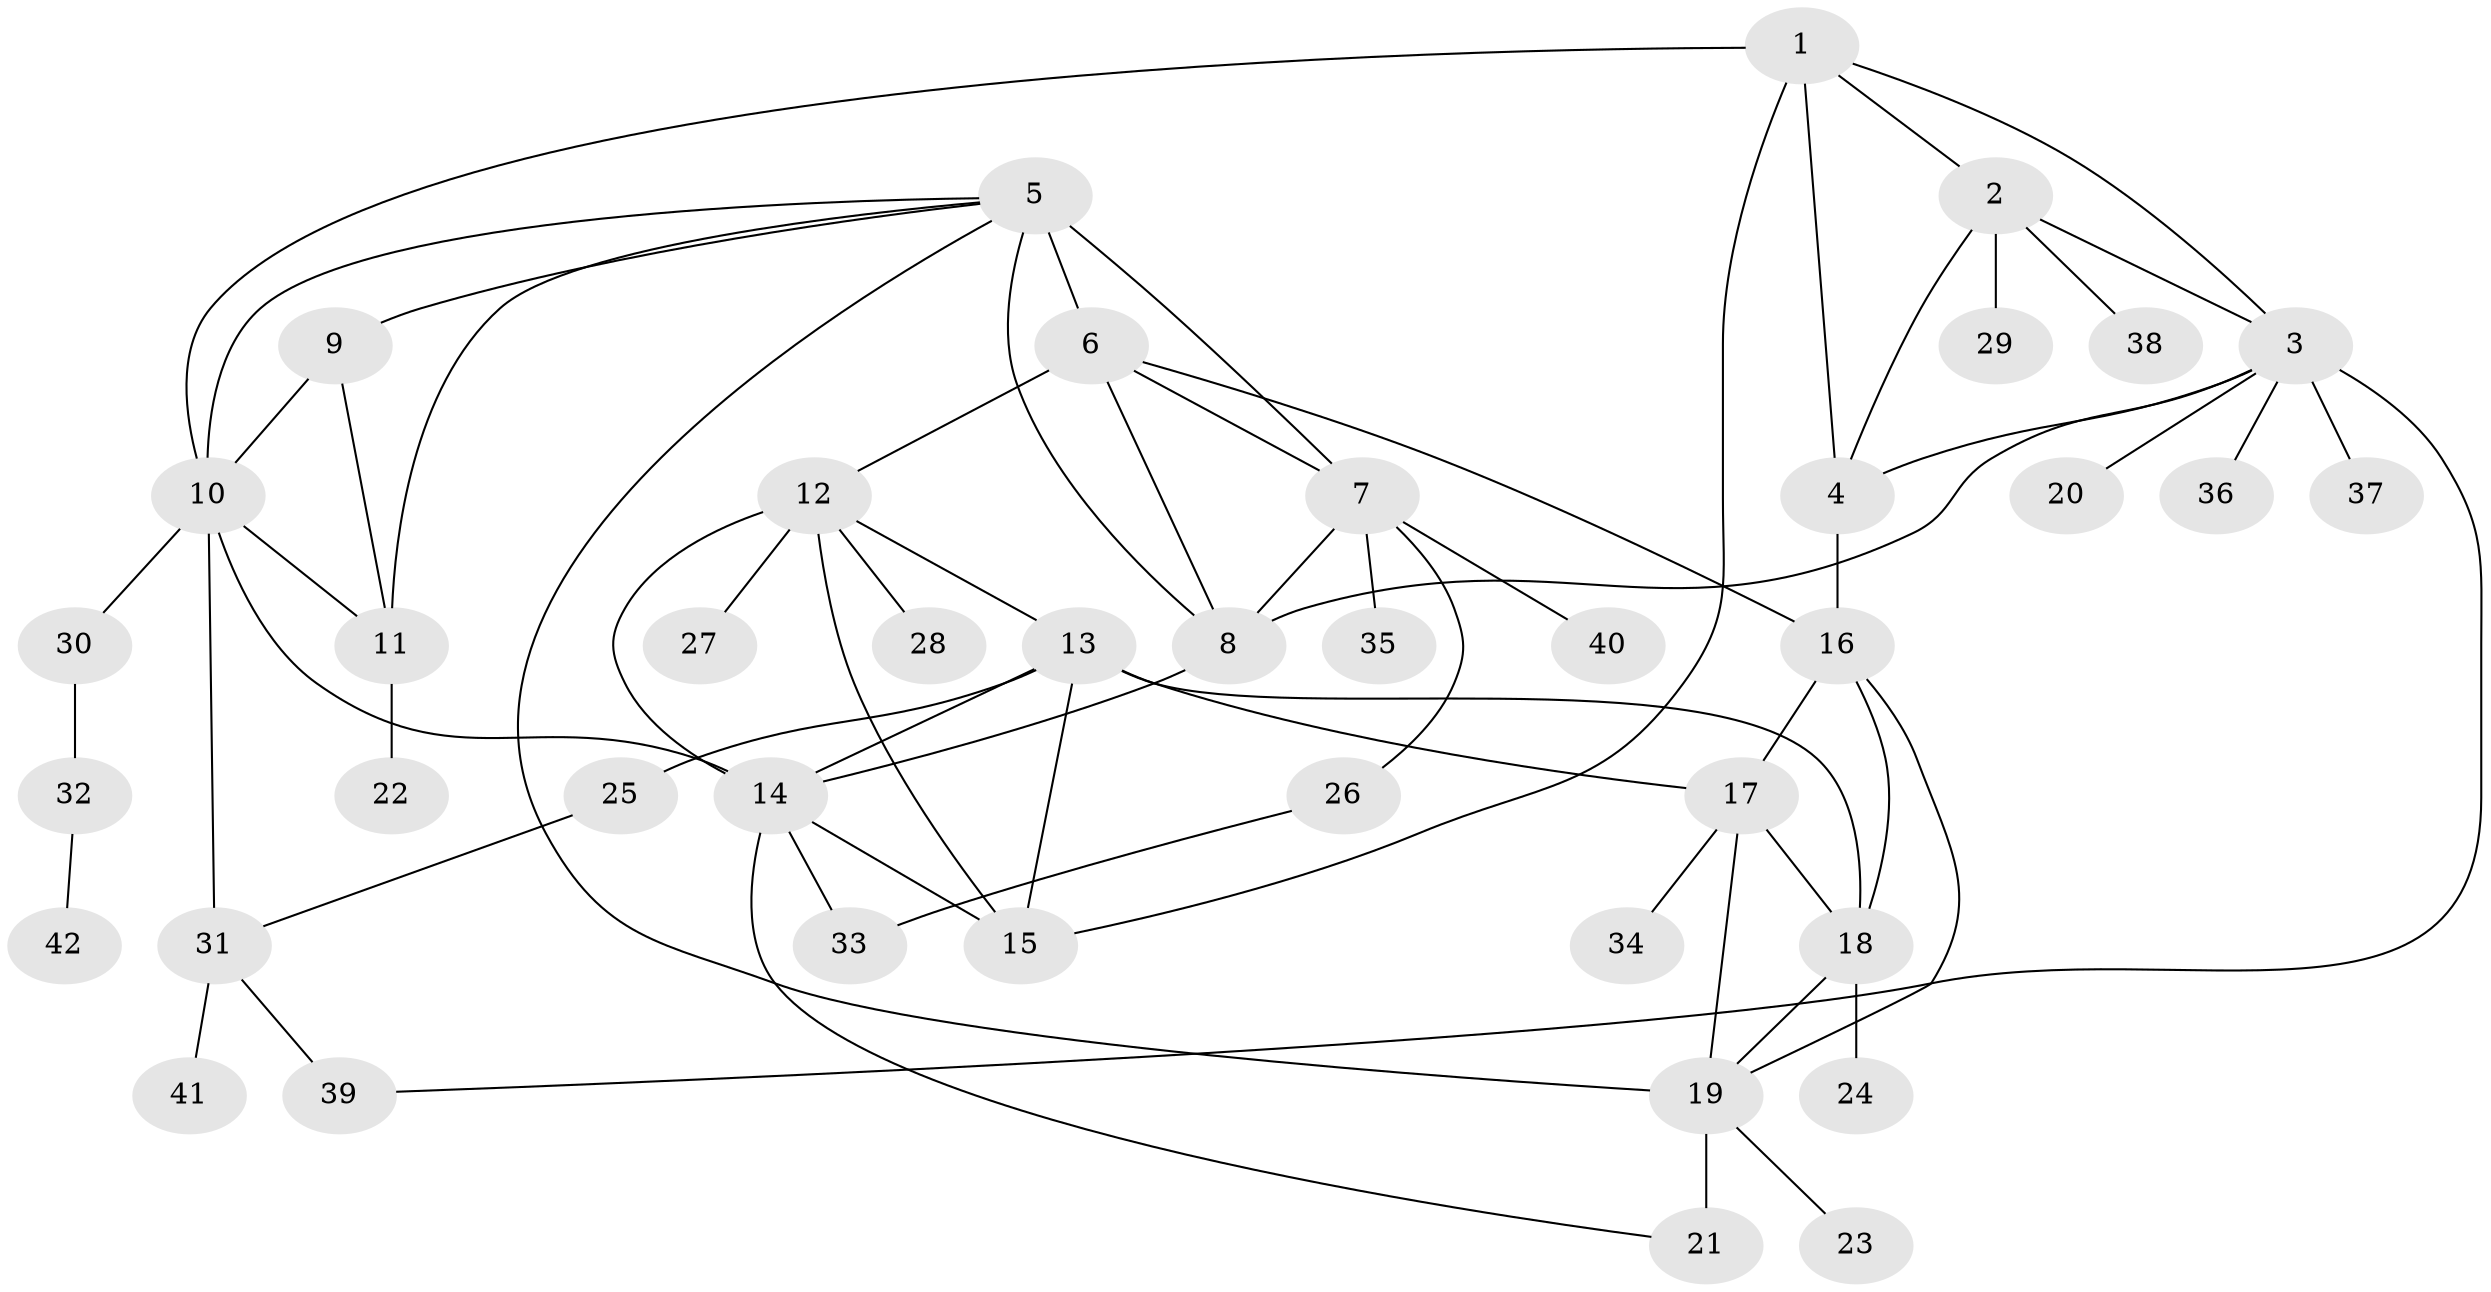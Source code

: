 // original degree distribution, {6: 0.047619047619047616, 10: 0.011904761904761904, 4: 0.047619047619047616, 3: 0.09523809523809523, 9: 0.047619047619047616, 7: 0.011904761904761904, 5: 0.047619047619047616, 8: 0.023809523809523808, 2: 0.13095238095238096, 1: 0.5357142857142857}
// Generated by graph-tools (version 1.1) at 2025/37/03/09/25 02:37:24]
// undirected, 42 vertices, 68 edges
graph export_dot {
graph [start="1"]
  node [color=gray90,style=filled];
  1;
  2;
  3;
  4;
  5;
  6;
  7;
  8;
  9;
  10;
  11;
  12;
  13;
  14;
  15;
  16;
  17;
  18;
  19;
  20;
  21;
  22;
  23;
  24;
  25;
  26;
  27;
  28;
  29;
  30;
  31;
  32;
  33;
  34;
  35;
  36;
  37;
  38;
  39;
  40;
  41;
  42;
  1 -- 2 [weight=1.0];
  1 -- 3 [weight=1.0];
  1 -- 4 [weight=1.0];
  1 -- 10 [weight=1.0];
  1 -- 15 [weight=1.0];
  2 -- 3 [weight=1.0];
  2 -- 4 [weight=1.0];
  2 -- 29 [weight=1.0];
  2 -- 38 [weight=1.0];
  3 -- 4 [weight=1.0];
  3 -- 8 [weight=1.0];
  3 -- 20 [weight=1.0];
  3 -- 36 [weight=1.0];
  3 -- 37 [weight=2.0];
  3 -- 39 [weight=1.0];
  4 -- 16 [weight=4.0];
  5 -- 6 [weight=4.0];
  5 -- 7 [weight=1.0];
  5 -- 8 [weight=1.0];
  5 -- 9 [weight=1.0];
  5 -- 10 [weight=1.0];
  5 -- 11 [weight=1.0];
  5 -- 19 [weight=1.0];
  6 -- 7 [weight=1.0];
  6 -- 8 [weight=1.0];
  6 -- 12 [weight=1.0];
  6 -- 16 [weight=1.0];
  7 -- 8 [weight=1.0];
  7 -- 26 [weight=1.0];
  7 -- 35 [weight=1.0];
  7 -- 40 [weight=1.0];
  8 -- 14 [weight=1.0];
  9 -- 10 [weight=1.0];
  9 -- 11 [weight=1.0];
  10 -- 11 [weight=1.0];
  10 -- 14 [weight=1.0];
  10 -- 30 [weight=1.0];
  10 -- 31 [weight=2.0];
  11 -- 22 [weight=1.0];
  12 -- 13 [weight=1.0];
  12 -- 14 [weight=1.0];
  12 -- 15 [weight=1.0];
  12 -- 27 [weight=2.0];
  12 -- 28 [weight=1.0];
  13 -- 14 [weight=1.0];
  13 -- 15 [weight=1.0];
  13 -- 17 [weight=1.0];
  13 -- 18 [weight=1.0];
  13 -- 25 [weight=2.0];
  14 -- 15 [weight=1.0];
  14 -- 21 [weight=1.0];
  14 -- 33 [weight=1.0];
  16 -- 17 [weight=1.0];
  16 -- 18 [weight=1.0];
  16 -- 19 [weight=1.0];
  17 -- 18 [weight=1.0];
  17 -- 19 [weight=1.0];
  17 -- 34 [weight=1.0];
  18 -- 19 [weight=1.0];
  18 -- 24 [weight=2.0];
  19 -- 21 [weight=3.0];
  19 -- 23 [weight=1.0];
  25 -- 31 [weight=1.0];
  26 -- 33 [weight=1.0];
  30 -- 32 [weight=1.0];
  31 -- 39 [weight=1.0];
  31 -- 41 [weight=1.0];
  32 -- 42 [weight=1.0];
}
